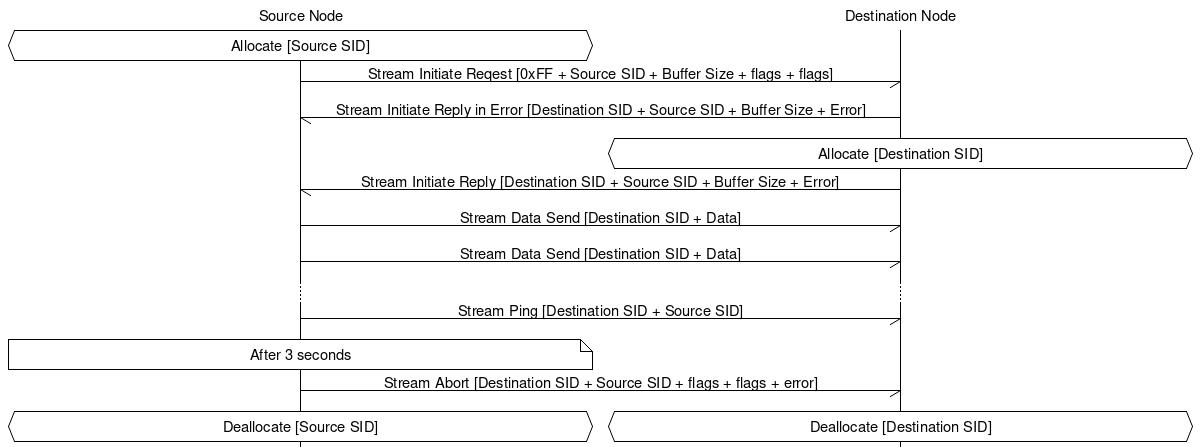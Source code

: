msc {
  hscale="2";

  s [label="Source Node"],
  d [label="Destination Node"];


  s abox s [label="Allocate [Source SID]"];
  s->d [label="Stream Initiate Reqest [0xFF + Source SID + Buffer Size + flags + flags]"];

  d->s [label="Stream Initiate Reply in Error [Destination SID + Source SID + Buffer Size + Error]"];
  d abox d [label="Allocate [Destination SID]"];
  d->s [label="Stream Initiate Reply [Destination SID + Source SID + Buffer Size + Error]"];

  s->d [label="Stream Data Send [Destination SID + Data]"];
  s->d [label="Stream Data Send [Destination SID + Data]"];
  ...;

  s->d [label="Stream Ping [Destination SID + Source SID]"];
  s note s [label="After 3 seconds"];
  s->d [label="Stream Abort [Destination SID + Source SID + flags + flags + error]"];
  s abox s [label="Deallocate [Source SID]"], d abox d [label="Deallocate [Destination SID]"];
}
